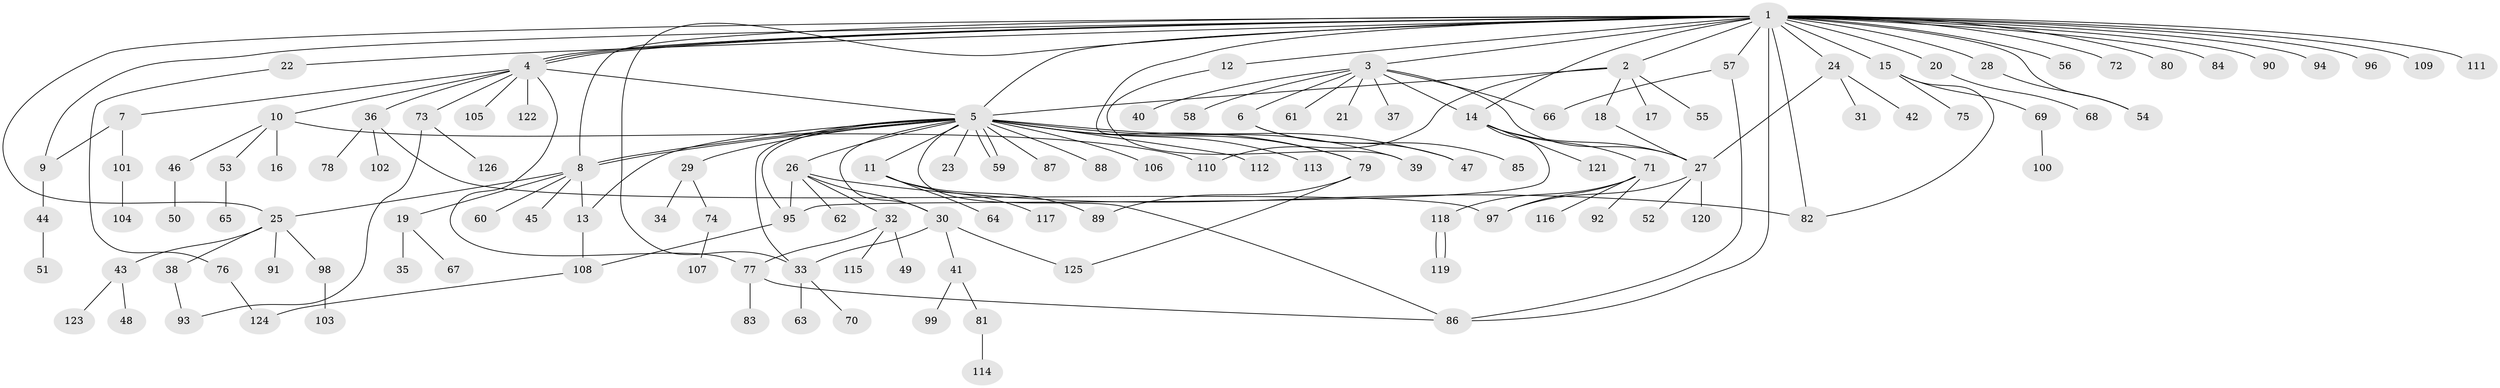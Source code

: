 // coarse degree distribution, {2: 0.19607843137254902, 4: 0.0392156862745098, 1: 0.47058823529411764, 3: 0.0784313725490196, 9: 0.0196078431372549, 5: 0.11764705882352941, 23: 0.0196078431372549, 6: 0.0196078431372549, 17: 0.0196078431372549, 7: 0.0196078431372549}
// Generated by graph-tools (version 1.1) at 2025/36/03/04/25 23:36:54]
// undirected, 126 vertices, 164 edges
graph export_dot {
  node [color=gray90,style=filled];
  1;
  2;
  3;
  4;
  5;
  6;
  7;
  8;
  9;
  10;
  11;
  12;
  13;
  14;
  15;
  16;
  17;
  18;
  19;
  20;
  21;
  22;
  23;
  24;
  25;
  26;
  27;
  28;
  29;
  30;
  31;
  32;
  33;
  34;
  35;
  36;
  37;
  38;
  39;
  40;
  41;
  42;
  43;
  44;
  45;
  46;
  47;
  48;
  49;
  50;
  51;
  52;
  53;
  54;
  55;
  56;
  57;
  58;
  59;
  60;
  61;
  62;
  63;
  64;
  65;
  66;
  67;
  68;
  69;
  70;
  71;
  72;
  73;
  74;
  75;
  76;
  77;
  78;
  79;
  80;
  81;
  82;
  83;
  84;
  85;
  86;
  87;
  88;
  89;
  90;
  91;
  92;
  93;
  94;
  95;
  96;
  97;
  98;
  99;
  100;
  101;
  102;
  103;
  104;
  105;
  106;
  107;
  108;
  109;
  110;
  111;
  112;
  113;
  114;
  115;
  116;
  117;
  118;
  119;
  120;
  121;
  122;
  123;
  124;
  125;
  126;
  1 -- 2;
  1 -- 3;
  1 -- 4;
  1 -- 4;
  1 -- 4;
  1 -- 5;
  1 -- 8;
  1 -- 9;
  1 -- 12;
  1 -- 14;
  1 -- 15;
  1 -- 20;
  1 -- 22;
  1 -- 24;
  1 -- 25;
  1 -- 28;
  1 -- 33;
  1 -- 54;
  1 -- 56;
  1 -- 57;
  1 -- 72;
  1 -- 79;
  1 -- 80;
  1 -- 82;
  1 -- 84;
  1 -- 86;
  1 -- 90;
  1 -- 94;
  1 -- 96;
  1 -- 109;
  1 -- 111;
  2 -- 5;
  2 -- 17;
  2 -- 18;
  2 -- 55;
  2 -- 110;
  3 -- 6;
  3 -- 14;
  3 -- 21;
  3 -- 27;
  3 -- 37;
  3 -- 40;
  3 -- 58;
  3 -- 61;
  3 -- 66;
  4 -- 5;
  4 -- 7;
  4 -- 10;
  4 -- 36;
  4 -- 73;
  4 -- 77;
  4 -- 105;
  4 -- 122;
  5 -- 8;
  5 -- 8;
  5 -- 11;
  5 -- 13;
  5 -- 23;
  5 -- 26;
  5 -- 29;
  5 -- 30;
  5 -- 33;
  5 -- 39;
  5 -- 47;
  5 -- 59;
  5 -- 59;
  5 -- 79;
  5 -- 86;
  5 -- 87;
  5 -- 88;
  5 -- 95;
  5 -- 106;
  5 -- 112;
  5 -- 113;
  6 -- 47;
  6 -- 85;
  7 -- 9;
  7 -- 101;
  8 -- 13;
  8 -- 19;
  8 -- 25;
  8 -- 45;
  8 -- 60;
  9 -- 44;
  10 -- 16;
  10 -- 46;
  10 -- 53;
  10 -- 110;
  11 -- 64;
  11 -- 89;
  11 -- 117;
  12 -- 39;
  13 -- 108;
  14 -- 27;
  14 -- 71;
  14 -- 95;
  14 -- 121;
  15 -- 69;
  15 -- 75;
  15 -- 82;
  18 -- 27;
  19 -- 35;
  19 -- 67;
  20 -- 68;
  22 -- 76;
  24 -- 27;
  24 -- 31;
  24 -- 42;
  25 -- 38;
  25 -- 43;
  25 -- 91;
  25 -- 98;
  26 -- 30;
  26 -- 32;
  26 -- 62;
  26 -- 82;
  26 -- 95;
  27 -- 52;
  27 -- 97;
  27 -- 120;
  28 -- 54;
  29 -- 34;
  29 -- 74;
  30 -- 33;
  30 -- 41;
  30 -- 125;
  32 -- 49;
  32 -- 77;
  32 -- 115;
  33 -- 63;
  33 -- 70;
  36 -- 78;
  36 -- 97;
  36 -- 102;
  38 -- 93;
  41 -- 81;
  41 -- 99;
  43 -- 48;
  43 -- 123;
  44 -- 51;
  46 -- 50;
  53 -- 65;
  57 -- 66;
  57 -- 86;
  69 -- 100;
  71 -- 92;
  71 -- 97;
  71 -- 116;
  71 -- 118;
  73 -- 93;
  73 -- 126;
  74 -- 107;
  76 -- 124;
  77 -- 83;
  77 -- 86;
  79 -- 89;
  79 -- 125;
  81 -- 114;
  95 -- 108;
  98 -- 103;
  101 -- 104;
  108 -- 124;
  118 -- 119;
  118 -- 119;
}
